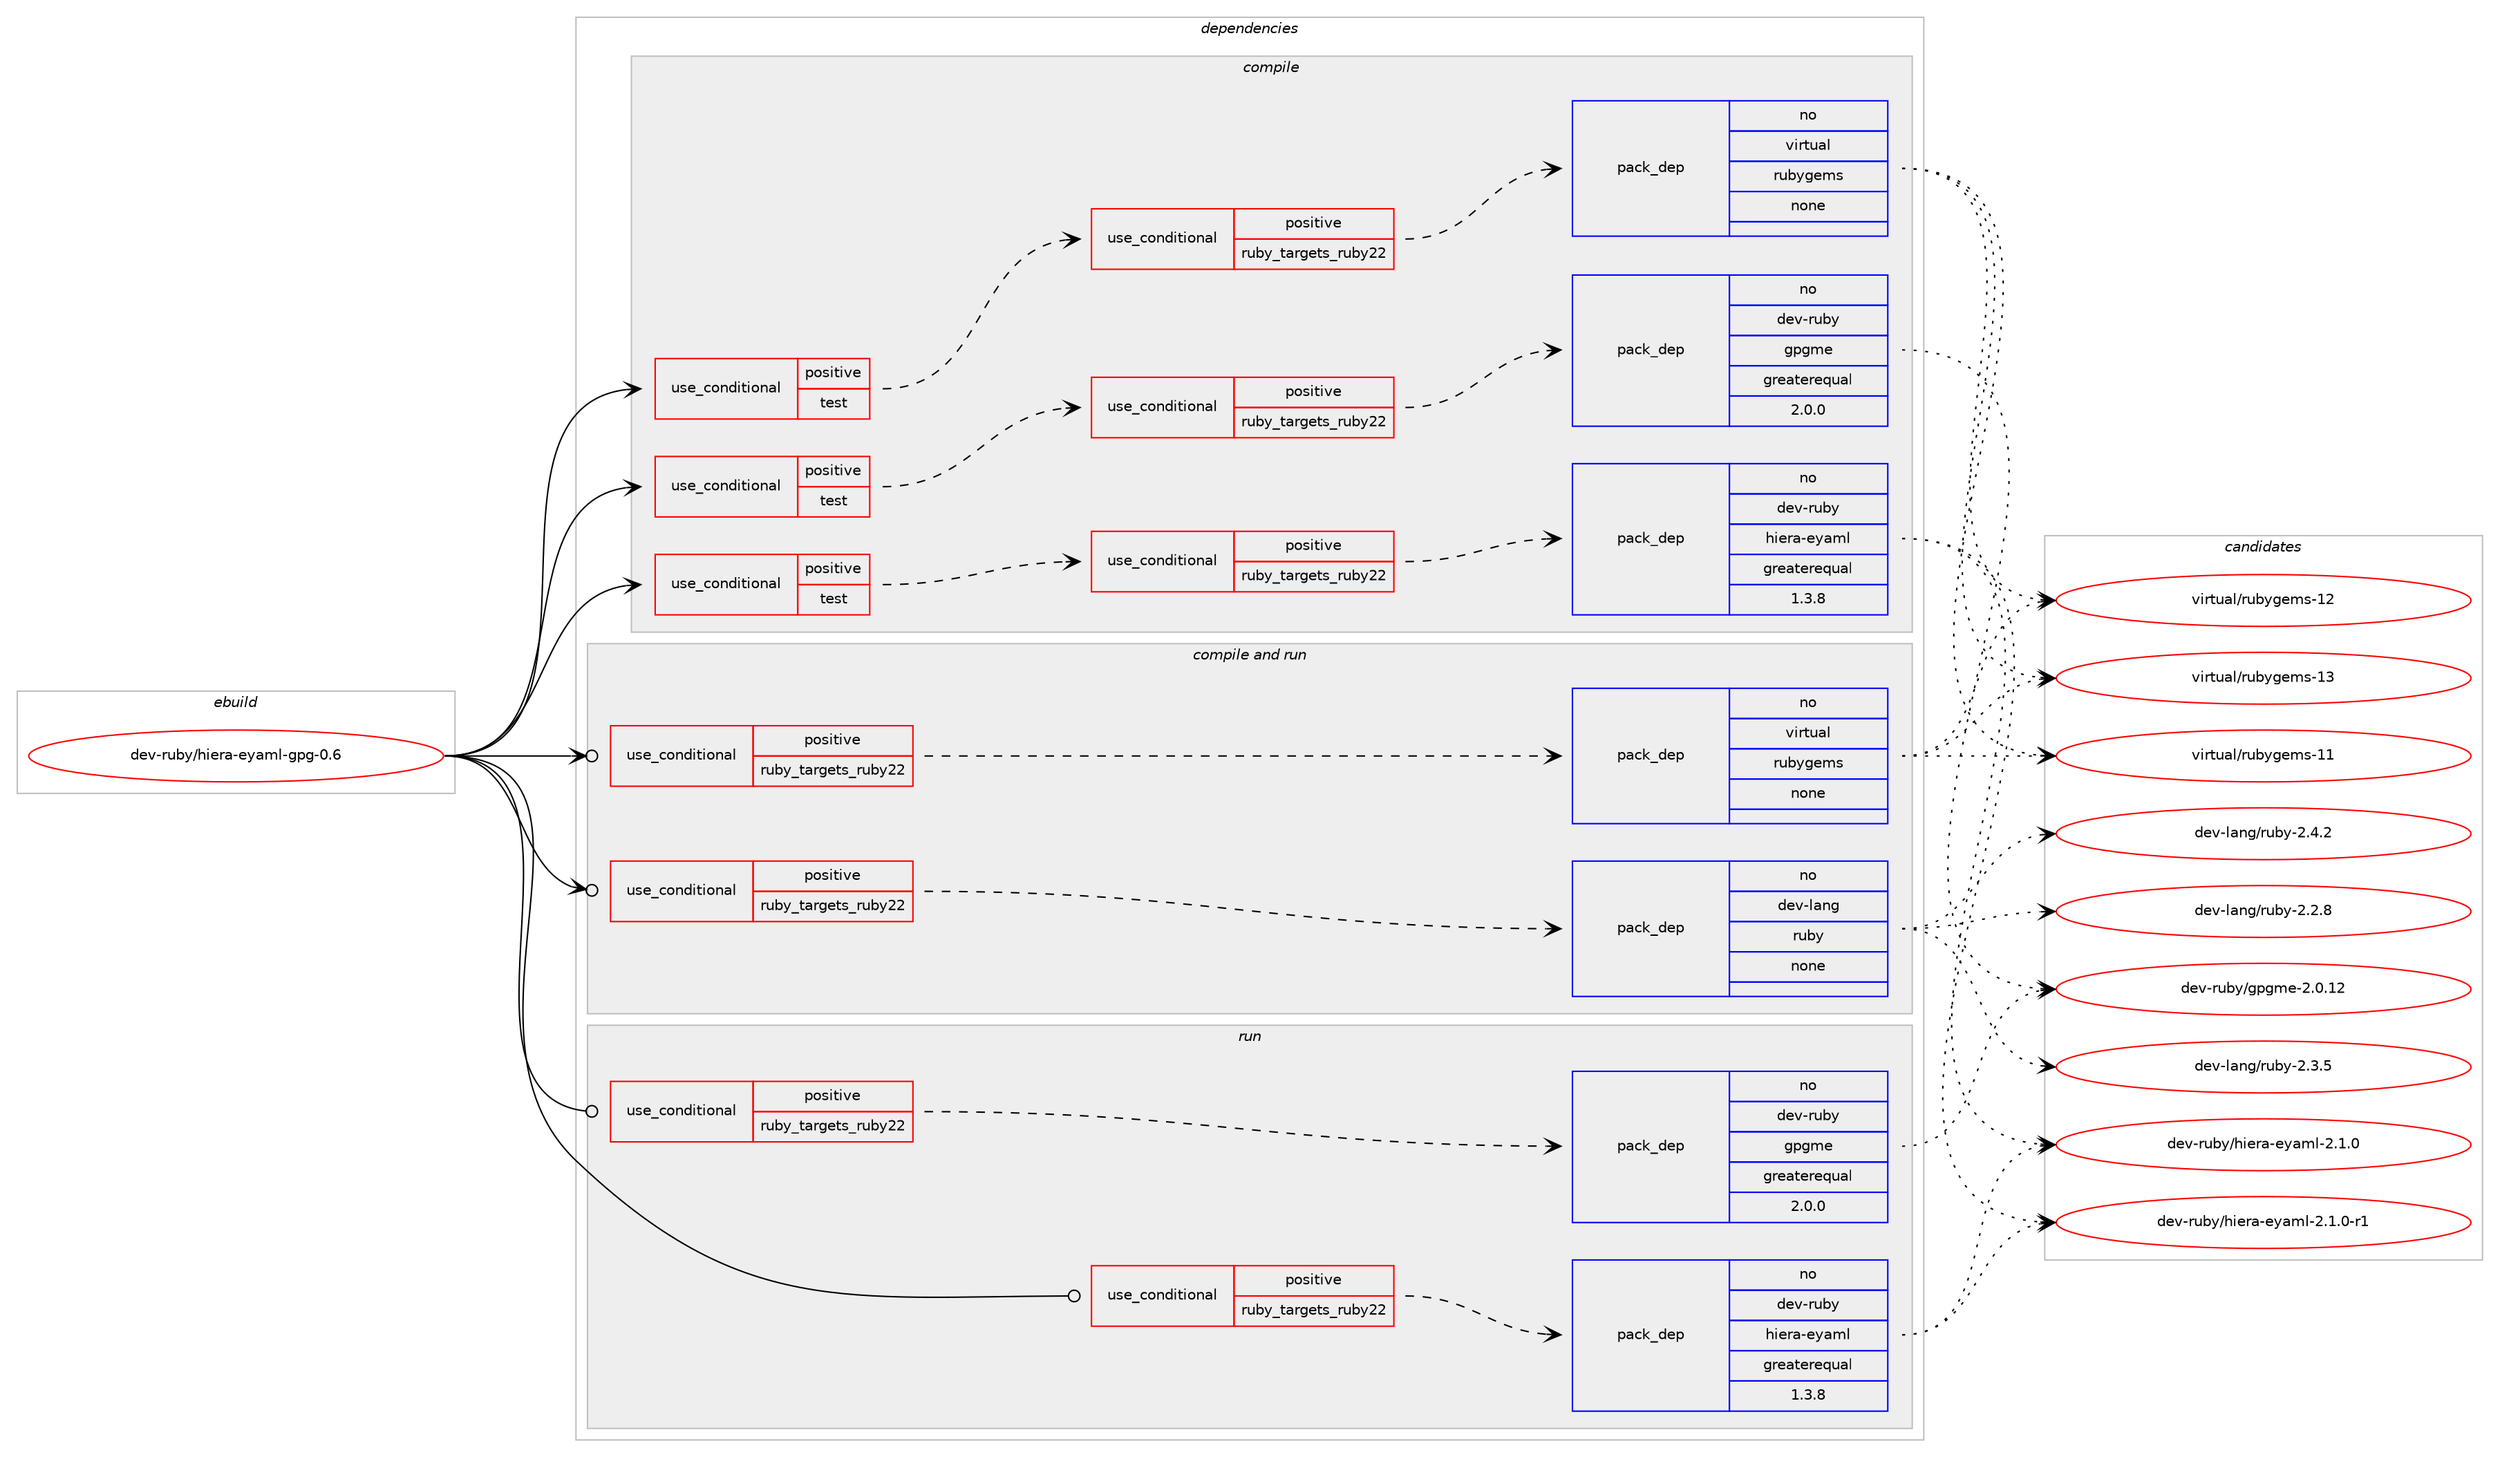 digraph prolog {

# *************
# Graph options
# *************

newrank=true;
concentrate=true;
compound=true;
graph [rankdir=LR,fontname=Helvetica,fontsize=10,ranksep=1.5];#, ranksep=2.5, nodesep=0.2];
edge  [arrowhead=vee];
node  [fontname=Helvetica,fontsize=10];

# **********
# The ebuild
# **********

subgraph cluster_leftcol {
color=gray;
rank=same;
label=<<i>ebuild</i>>;
id [label="dev-ruby/hiera-eyaml-gpg-0.6", color=red, width=4, href="../dev-ruby/hiera-eyaml-gpg-0.6.svg"];
}

# ****************
# The dependencies
# ****************

subgraph cluster_midcol {
color=gray;
label=<<i>dependencies</i>>;
subgraph cluster_compile {
fillcolor="#eeeeee";
style=filled;
label=<<i>compile</i>>;
subgraph cond58606 {
dependency241715 [label=<<TABLE BORDER="0" CELLBORDER="1" CELLSPACING="0" CELLPADDING="4"><TR><TD ROWSPAN="3" CELLPADDING="10">use_conditional</TD></TR><TR><TD>positive</TD></TR><TR><TD>test</TD></TR></TABLE>>, shape=none, color=red];
subgraph cond58607 {
dependency241716 [label=<<TABLE BORDER="0" CELLBORDER="1" CELLSPACING="0" CELLPADDING="4"><TR><TD ROWSPAN="3" CELLPADDING="10">use_conditional</TD></TR><TR><TD>positive</TD></TR><TR><TD>ruby_targets_ruby22</TD></TR></TABLE>>, shape=none, color=red];
subgraph pack179032 {
dependency241717 [label=<<TABLE BORDER="0" CELLBORDER="1" CELLSPACING="0" CELLPADDING="4" WIDTH="220"><TR><TD ROWSPAN="6" CELLPADDING="30">pack_dep</TD></TR><TR><TD WIDTH="110">no</TD></TR><TR><TD>dev-ruby</TD></TR><TR><TD>gpgme</TD></TR><TR><TD>greaterequal</TD></TR><TR><TD>2.0.0</TD></TR></TABLE>>, shape=none, color=blue];
}
dependency241716:e -> dependency241717:w [weight=20,style="dashed",arrowhead="vee"];
}
dependency241715:e -> dependency241716:w [weight=20,style="dashed",arrowhead="vee"];
}
id:e -> dependency241715:w [weight=20,style="solid",arrowhead="vee"];
subgraph cond58608 {
dependency241718 [label=<<TABLE BORDER="0" CELLBORDER="1" CELLSPACING="0" CELLPADDING="4"><TR><TD ROWSPAN="3" CELLPADDING="10">use_conditional</TD></TR><TR><TD>positive</TD></TR><TR><TD>test</TD></TR></TABLE>>, shape=none, color=red];
subgraph cond58609 {
dependency241719 [label=<<TABLE BORDER="0" CELLBORDER="1" CELLSPACING="0" CELLPADDING="4"><TR><TD ROWSPAN="3" CELLPADDING="10">use_conditional</TD></TR><TR><TD>positive</TD></TR><TR><TD>ruby_targets_ruby22</TD></TR></TABLE>>, shape=none, color=red];
subgraph pack179033 {
dependency241720 [label=<<TABLE BORDER="0" CELLBORDER="1" CELLSPACING="0" CELLPADDING="4" WIDTH="220"><TR><TD ROWSPAN="6" CELLPADDING="30">pack_dep</TD></TR><TR><TD WIDTH="110">no</TD></TR><TR><TD>dev-ruby</TD></TR><TR><TD>hiera-eyaml</TD></TR><TR><TD>greaterequal</TD></TR><TR><TD>1.3.8</TD></TR></TABLE>>, shape=none, color=blue];
}
dependency241719:e -> dependency241720:w [weight=20,style="dashed",arrowhead="vee"];
}
dependency241718:e -> dependency241719:w [weight=20,style="dashed",arrowhead="vee"];
}
id:e -> dependency241718:w [weight=20,style="solid",arrowhead="vee"];
subgraph cond58610 {
dependency241721 [label=<<TABLE BORDER="0" CELLBORDER="1" CELLSPACING="0" CELLPADDING="4"><TR><TD ROWSPAN="3" CELLPADDING="10">use_conditional</TD></TR><TR><TD>positive</TD></TR><TR><TD>test</TD></TR></TABLE>>, shape=none, color=red];
subgraph cond58611 {
dependency241722 [label=<<TABLE BORDER="0" CELLBORDER="1" CELLSPACING="0" CELLPADDING="4"><TR><TD ROWSPAN="3" CELLPADDING="10">use_conditional</TD></TR><TR><TD>positive</TD></TR><TR><TD>ruby_targets_ruby22</TD></TR></TABLE>>, shape=none, color=red];
subgraph pack179034 {
dependency241723 [label=<<TABLE BORDER="0" CELLBORDER="1" CELLSPACING="0" CELLPADDING="4" WIDTH="220"><TR><TD ROWSPAN="6" CELLPADDING="30">pack_dep</TD></TR><TR><TD WIDTH="110">no</TD></TR><TR><TD>virtual</TD></TR><TR><TD>rubygems</TD></TR><TR><TD>none</TD></TR><TR><TD></TD></TR></TABLE>>, shape=none, color=blue];
}
dependency241722:e -> dependency241723:w [weight=20,style="dashed",arrowhead="vee"];
}
dependency241721:e -> dependency241722:w [weight=20,style="dashed",arrowhead="vee"];
}
id:e -> dependency241721:w [weight=20,style="solid",arrowhead="vee"];
}
subgraph cluster_compileandrun {
fillcolor="#eeeeee";
style=filled;
label=<<i>compile and run</i>>;
subgraph cond58612 {
dependency241724 [label=<<TABLE BORDER="0" CELLBORDER="1" CELLSPACING="0" CELLPADDING="4"><TR><TD ROWSPAN="3" CELLPADDING="10">use_conditional</TD></TR><TR><TD>positive</TD></TR><TR><TD>ruby_targets_ruby22</TD></TR></TABLE>>, shape=none, color=red];
subgraph pack179035 {
dependency241725 [label=<<TABLE BORDER="0" CELLBORDER="1" CELLSPACING="0" CELLPADDING="4" WIDTH="220"><TR><TD ROWSPAN="6" CELLPADDING="30">pack_dep</TD></TR><TR><TD WIDTH="110">no</TD></TR><TR><TD>dev-lang</TD></TR><TR><TD>ruby</TD></TR><TR><TD>none</TD></TR><TR><TD></TD></TR></TABLE>>, shape=none, color=blue];
}
dependency241724:e -> dependency241725:w [weight=20,style="dashed",arrowhead="vee"];
}
id:e -> dependency241724:w [weight=20,style="solid",arrowhead="odotvee"];
subgraph cond58613 {
dependency241726 [label=<<TABLE BORDER="0" CELLBORDER="1" CELLSPACING="0" CELLPADDING="4"><TR><TD ROWSPAN="3" CELLPADDING="10">use_conditional</TD></TR><TR><TD>positive</TD></TR><TR><TD>ruby_targets_ruby22</TD></TR></TABLE>>, shape=none, color=red];
subgraph pack179036 {
dependency241727 [label=<<TABLE BORDER="0" CELLBORDER="1" CELLSPACING="0" CELLPADDING="4" WIDTH="220"><TR><TD ROWSPAN="6" CELLPADDING="30">pack_dep</TD></TR><TR><TD WIDTH="110">no</TD></TR><TR><TD>virtual</TD></TR><TR><TD>rubygems</TD></TR><TR><TD>none</TD></TR><TR><TD></TD></TR></TABLE>>, shape=none, color=blue];
}
dependency241726:e -> dependency241727:w [weight=20,style="dashed",arrowhead="vee"];
}
id:e -> dependency241726:w [weight=20,style="solid",arrowhead="odotvee"];
}
subgraph cluster_run {
fillcolor="#eeeeee";
style=filled;
label=<<i>run</i>>;
subgraph cond58614 {
dependency241728 [label=<<TABLE BORDER="0" CELLBORDER="1" CELLSPACING="0" CELLPADDING="4"><TR><TD ROWSPAN="3" CELLPADDING="10">use_conditional</TD></TR><TR><TD>positive</TD></TR><TR><TD>ruby_targets_ruby22</TD></TR></TABLE>>, shape=none, color=red];
subgraph pack179037 {
dependency241729 [label=<<TABLE BORDER="0" CELLBORDER="1" CELLSPACING="0" CELLPADDING="4" WIDTH="220"><TR><TD ROWSPAN="6" CELLPADDING="30">pack_dep</TD></TR><TR><TD WIDTH="110">no</TD></TR><TR><TD>dev-ruby</TD></TR><TR><TD>gpgme</TD></TR><TR><TD>greaterequal</TD></TR><TR><TD>2.0.0</TD></TR></TABLE>>, shape=none, color=blue];
}
dependency241728:e -> dependency241729:w [weight=20,style="dashed",arrowhead="vee"];
}
id:e -> dependency241728:w [weight=20,style="solid",arrowhead="odot"];
subgraph cond58615 {
dependency241730 [label=<<TABLE BORDER="0" CELLBORDER="1" CELLSPACING="0" CELLPADDING="4"><TR><TD ROWSPAN="3" CELLPADDING="10">use_conditional</TD></TR><TR><TD>positive</TD></TR><TR><TD>ruby_targets_ruby22</TD></TR></TABLE>>, shape=none, color=red];
subgraph pack179038 {
dependency241731 [label=<<TABLE BORDER="0" CELLBORDER="1" CELLSPACING="0" CELLPADDING="4" WIDTH="220"><TR><TD ROWSPAN="6" CELLPADDING="30">pack_dep</TD></TR><TR><TD WIDTH="110">no</TD></TR><TR><TD>dev-ruby</TD></TR><TR><TD>hiera-eyaml</TD></TR><TR><TD>greaterequal</TD></TR><TR><TD>1.3.8</TD></TR></TABLE>>, shape=none, color=blue];
}
dependency241730:e -> dependency241731:w [weight=20,style="dashed",arrowhead="vee"];
}
id:e -> dependency241730:w [weight=20,style="solid",arrowhead="odot"];
}
}

# **************
# The candidates
# **************

subgraph cluster_choices {
rank=same;
color=gray;
label=<<i>candidates</i>>;

subgraph choice179032 {
color=black;
nodesep=1;
choice10010111845114117981214710311210310910145504648464950 [label="dev-ruby/gpgme-2.0.12", color=red, width=4,href="../dev-ruby/gpgme-2.0.12.svg"];
dependency241717:e -> choice10010111845114117981214710311210310910145504648464950:w [style=dotted,weight="100"];
}
subgraph choice179033 {
color=black;
nodesep=1;
choice100101118451141179812147104105101114974510112197109108455046494648 [label="dev-ruby/hiera-eyaml-2.1.0", color=red, width=4,href="../dev-ruby/hiera-eyaml-2.1.0.svg"];
choice1001011184511411798121471041051011149745101121971091084550464946484511449 [label="dev-ruby/hiera-eyaml-2.1.0-r1", color=red, width=4,href="../dev-ruby/hiera-eyaml-2.1.0-r1.svg"];
dependency241720:e -> choice100101118451141179812147104105101114974510112197109108455046494648:w [style=dotted,weight="100"];
dependency241720:e -> choice1001011184511411798121471041051011149745101121971091084550464946484511449:w [style=dotted,weight="100"];
}
subgraph choice179034 {
color=black;
nodesep=1;
choice118105114116117971084711411798121103101109115454949 [label="virtual/rubygems-11", color=red, width=4,href="../virtual/rubygems-11.svg"];
choice118105114116117971084711411798121103101109115454950 [label="virtual/rubygems-12", color=red, width=4,href="../virtual/rubygems-12.svg"];
choice118105114116117971084711411798121103101109115454951 [label="virtual/rubygems-13", color=red, width=4,href="../virtual/rubygems-13.svg"];
dependency241723:e -> choice118105114116117971084711411798121103101109115454949:w [style=dotted,weight="100"];
dependency241723:e -> choice118105114116117971084711411798121103101109115454950:w [style=dotted,weight="100"];
dependency241723:e -> choice118105114116117971084711411798121103101109115454951:w [style=dotted,weight="100"];
}
subgraph choice179035 {
color=black;
nodesep=1;
choice10010111845108971101034711411798121455046504656 [label="dev-lang/ruby-2.2.8", color=red, width=4,href="../dev-lang/ruby-2.2.8.svg"];
choice10010111845108971101034711411798121455046514653 [label="dev-lang/ruby-2.3.5", color=red, width=4,href="../dev-lang/ruby-2.3.5.svg"];
choice10010111845108971101034711411798121455046524650 [label="dev-lang/ruby-2.4.2", color=red, width=4,href="../dev-lang/ruby-2.4.2.svg"];
dependency241725:e -> choice10010111845108971101034711411798121455046504656:w [style=dotted,weight="100"];
dependency241725:e -> choice10010111845108971101034711411798121455046514653:w [style=dotted,weight="100"];
dependency241725:e -> choice10010111845108971101034711411798121455046524650:w [style=dotted,weight="100"];
}
subgraph choice179036 {
color=black;
nodesep=1;
choice118105114116117971084711411798121103101109115454949 [label="virtual/rubygems-11", color=red, width=4,href="../virtual/rubygems-11.svg"];
choice118105114116117971084711411798121103101109115454950 [label="virtual/rubygems-12", color=red, width=4,href="../virtual/rubygems-12.svg"];
choice118105114116117971084711411798121103101109115454951 [label="virtual/rubygems-13", color=red, width=4,href="../virtual/rubygems-13.svg"];
dependency241727:e -> choice118105114116117971084711411798121103101109115454949:w [style=dotted,weight="100"];
dependency241727:e -> choice118105114116117971084711411798121103101109115454950:w [style=dotted,weight="100"];
dependency241727:e -> choice118105114116117971084711411798121103101109115454951:w [style=dotted,weight="100"];
}
subgraph choice179037 {
color=black;
nodesep=1;
choice10010111845114117981214710311210310910145504648464950 [label="dev-ruby/gpgme-2.0.12", color=red, width=4,href="../dev-ruby/gpgme-2.0.12.svg"];
dependency241729:e -> choice10010111845114117981214710311210310910145504648464950:w [style=dotted,weight="100"];
}
subgraph choice179038 {
color=black;
nodesep=1;
choice100101118451141179812147104105101114974510112197109108455046494648 [label="dev-ruby/hiera-eyaml-2.1.0", color=red, width=4,href="../dev-ruby/hiera-eyaml-2.1.0.svg"];
choice1001011184511411798121471041051011149745101121971091084550464946484511449 [label="dev-ruby/hiera-eyaml-2.1.0-r1", color=red, width=4,href="../dev-ruby/hiera-eyaml-2.1.0-r1.svg"];
dependency241731:e -> choice100101118451141179812147104105101114974510112197109108455046494648:w [style=dotted,weight="100"];
dependency241731:e -> choice1001011184511411798121471041051011149745101121971091084550464946484511449:w [style=dotted,weight="100"];
}
}

}
